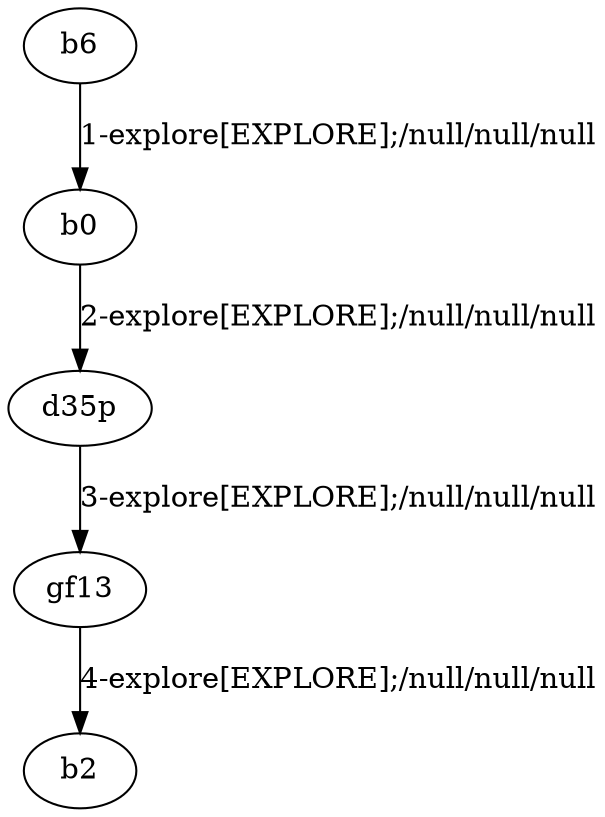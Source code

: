 # Total number of goals covered by this test: 2
# d35p --> gf13
# gf13 --> b2

digraph g {
"b6" -> "b0" [label = "1-explore[EXPLORE];/null/null/null"];
"b0" -> "d35p" [label = "2-explore[EXPLORE];/null/null/null"];
"d35p" -> "gf13" [label = "3-explore[EXPLORE];/null/null/null"];
"gf13" -> "b2" [label = "4-explore[EXPLORE];/null/null/null"];
}